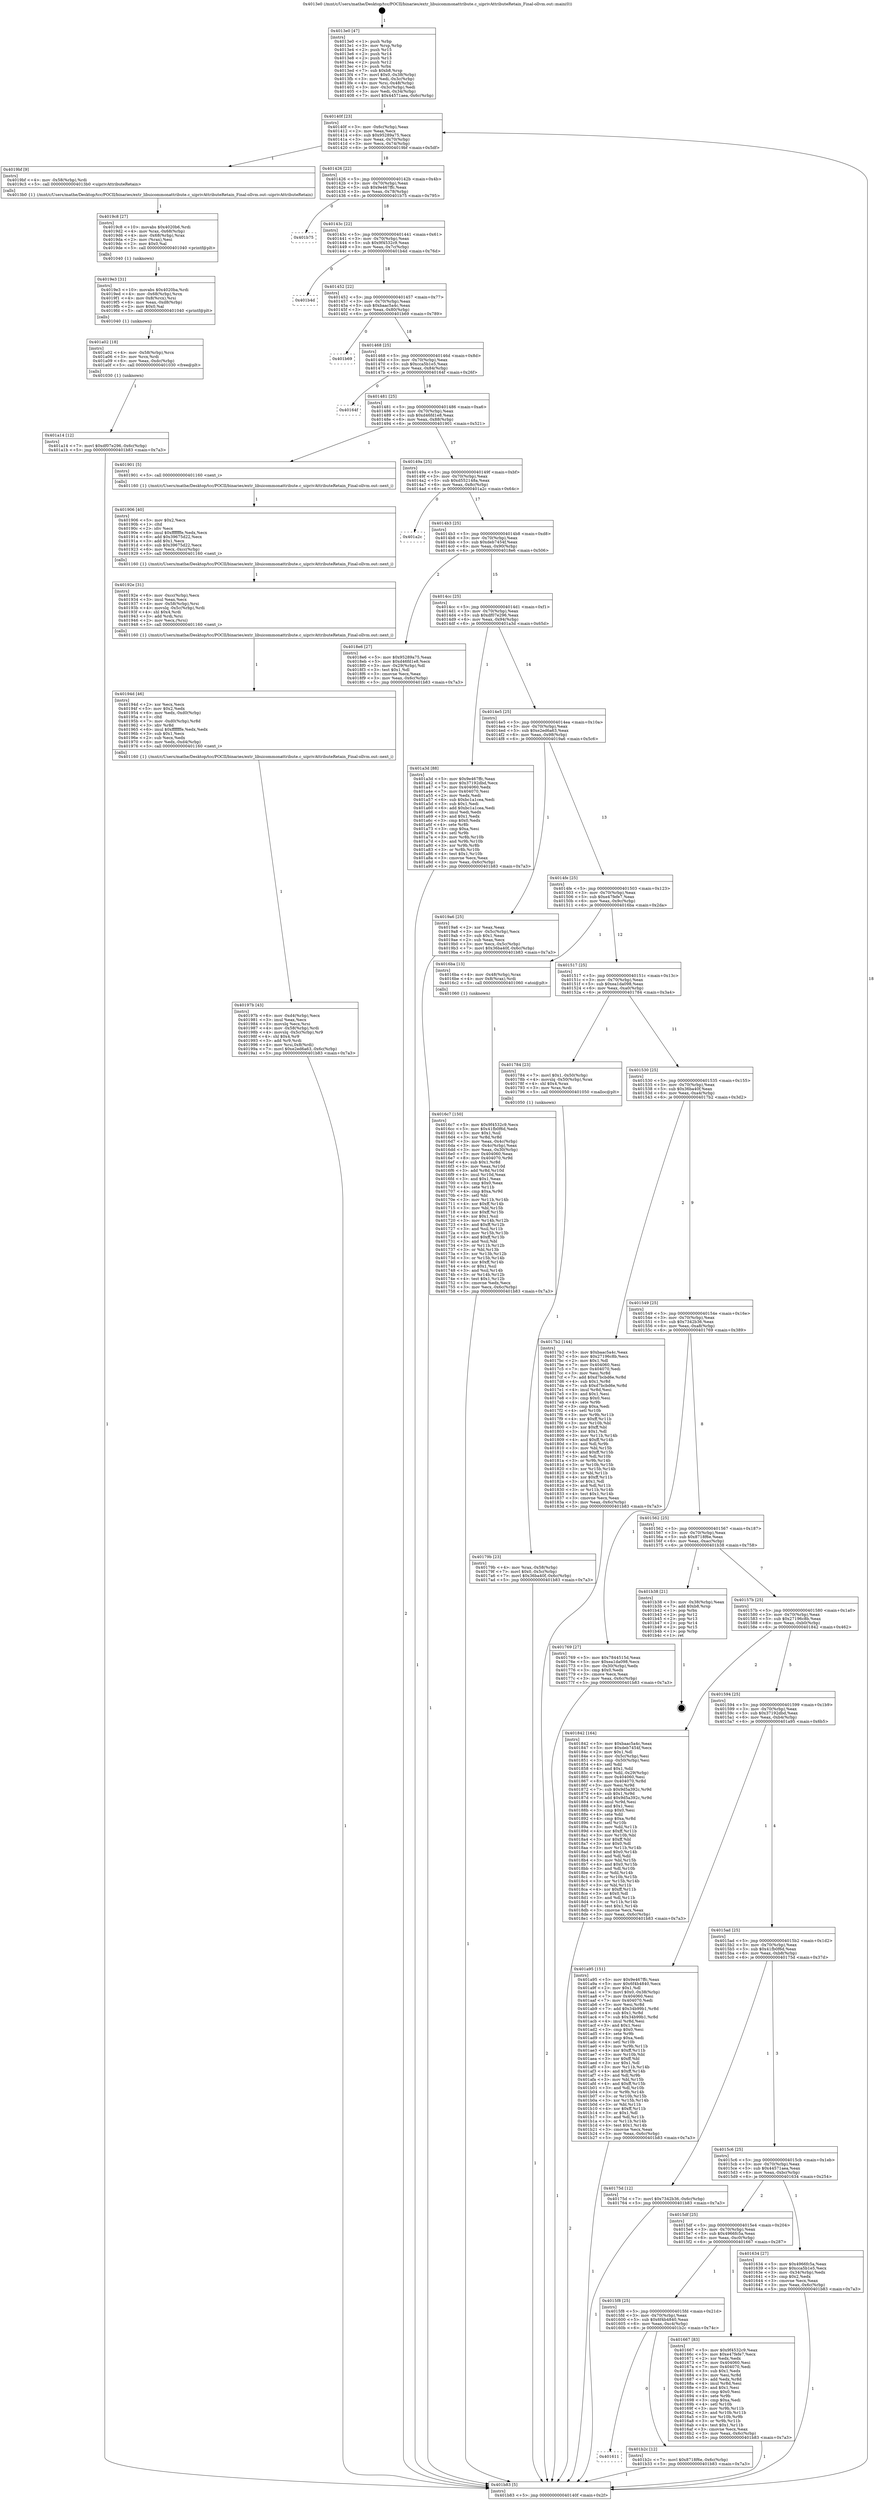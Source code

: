 digraph "0x4013e0" {
  label = "0x4013e0 (/mnt/c/Users/mathe/Desktop/tcc/POCII/binaries/extr_libuicommonattribute.c_uiprivAttributeRetain_Final-ollvm.out::main(0))"
  labelloc = "t"
  node[shape=record]

  Entry [label="",width=0.3,height=0.3,shape=circle,fillcolor=black,style=filled]
  "0x40140f" [label="{
     0x40140f [23]\l
     | [instrs]\l
     &nbsp;&nbsp;0x40140f \<+3\>: mov -0x6c(%rbp),%eax\l
     &nbsp;&nbsp;0x401412 \<+2\>: mov %eax,%ecx\l
     &nbsp;&nbsp;0x401414 \<+6\>: sub $0x95289a75,%ecx\l
     &nbsp;&nbsp;0x40141a \<+3\>: mov %eax,-0x70(%rbp)\l
     &nbsp;&nbsp;0x40141d \<+3\>: mov %ecx,-0x74(%rbp)\l
     &nbsp;&nbsp;0x401420 \<+6\>: je 00000000004019bf \<main+0x5df\>\l
  }"]
  "0x4019bf" [label="{
     0x4019bf [9]\l
     | [instrs]\l
     &nbsp;&nbsp;0x4019bf \<+4\>: mov -0x58(%rbp),%rdi\l
     &nbsp;&nbsp;0x4019c3 \<+5\>: call 00000000004013b0 \<uiprivAttributeRetain\>\l
     | [calls]\l
     &nbsp;&nbsp;0x4013b0 \{1\} (/mnt/c/Users/mathe/Desktop/tcc/POCII/binaries/extr_libuicommonattribute.c_uiprivAttributeRetain_Final-ollvm.out::uiprivAttributeRetain)\l
  }"]
  "0x401426" [label="{
     0x401426 [22]\l
     | [instrs]\l
     &nbsp;&nbsp;0x401426 \<+5\>: jmp 000000000040142b \<main+0x4b\>\l
     &nbsp;&nbsp;0x40142b \<+3\>: mov -0x70(%rbp),%eax\l
     &nbsp;&nbsp;0x40142e \<+5\>: sub $0x9e467ffc,%eax\l
     &nbsp;&nbsp;0x401433 \<+3\>: mov %eax,-0x78(%rbp)\l
     &nbsp;&nbsp;0x401436 \<+6\>: je 0000000000401b75 \<main+0x795\>\l
  }"]
  Exit [label="",width=0.3,height=0.3,shape=circle,fillcolor=black,style=filled,peripheries=2]
  "0x401b75" [label="{
     0x401b75\l
  }", style=dashed]
  "0x40143c" [label="{
     0x40143c [22]\l
     | [instrs]\l
     &nbsp;&nbsp;0x40143c \<+5\>: jmp 0000000000401441 \<main+0x61\>\l
     &nbsp;&nbsp;0x401441 \<+3\>: mov -0x70(%rbp),%eax\l
     &nbsp;&nbsp;0x401444 \<+5\>: sub $0x9f4532c9,%eax\l
     &nbsp;&nbsp;0x401449 \<+3\>: mov %eax,-0x7c(%rbp)\l
     &nbsp;&nbsp;0x40144c \<+6\>: je 0000000000401b4d \<main+0x76d\>\l
  }"]
  "0x401611" [label="{
     0x401611\l
  }", style=dashed]
  "0x401b4d" [label="{
     0x401b4d\l
  }", style=dashed]
  "0x401452" [label="{
     0x401452 [22]\l
     | [instrs]\l
     &nbsp;&nbsp;0x401452 \<+5\>: jmp 0000000000401457 \<main+0x77\>\l
     &nbsp;&nbsp;0x401457 \<+3\>: mov -0x70(%rbp),%eax\l
     &nbsp;&nbsp;0x40145a \<+5\>: sub $0xbaac5a4c,%eax\l
     &nbsp;&nbsp;0x40145f \<+3\>: mov %eax,-0x80(%rbp)\l
     &nbsp;&nbsp;0x401462 \<+6\>: je 0000000000401b69 \<main+0x789\>\l
  }"]
  "0x401b2c" [label="{
     0x401b2c [12]\l
     | [instrs]\l
     &nbsp;&nbsp;0x401b2c \<+7\>: movl $0x8718f6e,-0x6c(%rbp)\l
     &nbsp;&nbsp;0x401b33 \<+5\>: jmp 0000000000401b83 \<main+0x7a3\>\l
  }"]
  "0x401b69" [label="{
     0x401b69\l
  }", style=dashed]
  "0x401468" [label="{
     0x401468 [25]\l
     | [instrs]\l
     &nbsp;&nbsp;0x401468 \<+5\>: jmp 000000000040146d \<main+0x8d\>\l
     &nbsp;&nbsp;0x40146d \<+3\>: mov -0x70(%rbp),%eax\l
     &nbsp;&nbsp;0x401470 \<+5\>: sub $0xcca5b1e5,%eax\l
     &nbsp;&nbsp;0x401475 \<+6\>: mov %eax,-0x84(%rbp)\l
     &nbsp;&nbsp;0x40147b \<+6\>: je 000000000040164f \<main+0x26f\>\l
  }"]
  "0x401a14" [label="{
     0x401a14 [12]\l
     | [instrs]\l
     &nbsp;&nbsp;0x401a14 \<+7\>: movl $0xdf07e296,-0x6c(%rbp)\l
     &nbsp;&nbsp;0x401a1b \<+5\>: jmp 0000000000401b83 \<main+0x7a3\>\l
  }"]
  "0x40164f" [label="{
     0x40164f\l
  }", style=dashed]
  "0x401481" [label="{
     0x401481 [25]\l
     | [instrs]\l
     &nbsp;&nbsp;0x401481 \<+5\>: jmp 0000000000401486 \<main+0xa6\>\l
     &nbsp;&nbsp;0x401486 \<+3\>: mov -0x70(%rbp),%eax\l
     &nbsp;&nbsp;0x401489 \<+5\>: sub $0xd46fd1e8,%eax\l
     &nbsp;&nbsp;0x40148e \<+6\>: mov %eax,-0x88(%rbp)\l
     &nbsp;&nbsp;0x401494 \<+6\>: je 0000000000401901 \<main+0x521\>\l
  }"]
  "0x401a02" [label="{
     0x401a02 [18]\l
     | [instrs]\l
     &nbsp;&nbsp;0x401a02 \<+4\>: mov -0x58(%rbp),%rcx\l
     &nbsp;&nbsp;0x401a06 \<+3\>: mov %rcx,%rdi\l
     &nbsp;&nbsp;0x401a09 \<+6\>: mov %eax,-0xdc(%rbp)\l
     &nbsp;&nbsp;0x401a0f \<+5\>: call 0000000000401030 \<free@plt\>\l
     | [calls]\l
     &nbsp;&nbsp;0x401030 \{1\} (unknown)\l
  }"]
  "0x401901" [label="{
     0x401901 [5]\l
     | [instrs]\l
     &nbsp;&nbsp;0x401901 \<+5\>: call 0000000000401160 \<next_i\>\l
     | [calls]\l
     &nbsp;&nbsp;0x401160 \{1\} (/mnt/c/Users/mathe/Desktop/tcc/POCII/binaries/extr_libuicommonattribute.c_uiprivAttributeRetain_Final-ollvm.out::next_i)\l
  }"]
  "0x40149a" [label="{
     0x40149a [25]\l
     | [instrs]\l
     &nbsp;&nbsp;0x40149a \<+5\>: jmp 000000000040149f \<main+0xbf\>\l
     &nbsp;&nbsp;0x40149f \<+3\>: mov -0x70(%rbp),%eax\l
     &nbsp;&nbsp;0x4014a2 \<+5\>: sub $0xd552148a,%eax\l
     &nbsp;&nbsp;0x4014a7 \<+6\>: mov %eax,-0x8c(%rbp)\l
     &nbsp;&nbsp;0x4014ad \<+6\>: je 0000000000401a2c \<main+0x64c\>\l
  }"]
  "0x4019e3" [label="{
     0x4019e3 [31]\l
     | [instrs]\l
     &nbsp;&nbsp;0x4019e3 \<+10\>: movabs $0x4020ba,%rdi\l
     &nbsp;&nbsp;0x4019ed \<+4\>: mov -0x68(%rbp),%rcx\l
     &nbsp;&nbsp;0x4019f1 \<+4\>: mov 0x8(%rcx),%rsi\l
     &nbsp;&nbsp;0x4019f5 \<+6\>: mov %eax,-0xd8(%rbp)\l
     &nbsp;&nbsp;0x4019fb \<+2\>: mov $0x0,%al\l
     &nbsp;&nbsp;0x4019fd \<+5\>: call 0000000000401040 \<printf@plt\>\l
     | [calls]\l
     &nbsp;&nbsp;0x401040 \{1\} (unknown)\l
  }"]
  "0x401a2c" [label="{
     0x401a2c\l
  }", style=dashed]
  "0x4014b3" [label="{
     0x4014b3 [25]\l
     | [instrs]\l
     &nbsp;&nbsp;0x4014b3 \<+5\>: jmp 00000000004014b8 \<main+0xd8\>\l
     &nbsp;&nbsp;0x4014b8 \<+3\>: mov -0x70(%rbp),%eax\l
     &nbsp;&nbsp;0x4014bb \<+5\>: sub $0xdeb7454f,%eax\l
     &nbsp;&nbsp;0x4014c0 \<+6\>: mov %eax,-0x90(%rbp)\l
     &nbsp;&nbsp;0x4014c6 \<+6\>: je 00000000004018e6 \<main+0x506\>\l
  }"]
  "0x4019c8" [label="{
     0x4019c8 [27]\l
     | [instrs]\l
     &nbsp;&nbsp;0x4019c8 \<+10\>: movabs $0x4020b6,%rdi\l
     &nbsp;&nbsp;0x4019d2 \<+4\>: mov %rax,-0x68(%rbp)\l
     &nbsp;&nbsp;0x4019d6 \<+4\>: mov -0x68(%rbp),%rax\l
     &nbsp;&nbsp;0x4019da \<+2\>: mov (%rax),%esi\l
     &nbsp;&nbsp;0x4019dc \<+2\>: mov $0x0,%al\l
     &nbsp;&nbsp;0x4019de \<+5\>: call 0000000000401040 \<printf@plt\>\l
     | [calls]\l
     &nbsp;&nbsp;0x401040 \{1\} (unknown)\l
  }"]
  "0x4018e6" [label="{
     0x4018e6 [27]\l
     | [instrs]\l
     &nbsp;&nbsp;0x4018e6 \<+5\>: mov $0x95289a75,%eax\l
     &nbsp;&nbsp;0x4018eb \<+5\>: mov $0xd46fd1e8,%ecx\l
     &nbsp;&nbsp;0x4018f0 \<+3\>: mov -0x29(%rbp),%dl\l
     &nbsp;&nbsp;0x4018f3 \<+3\>: test $0x1,%dl\l
     &nbsp;&nbsp;0x4018f6 \<+3\>: cmovne %ecx,%eax\l
     &nbsp;&nbsp;0x4018f9 \<+3\>: mov %eax,-0x6c(%rbp)\l
     &nbsp;&nbsp;0x4018fc \<+5\>: jmp 0000000000401b83 \<main+0x7a3\>\l
  }"]
  "0x4014cc" [label="{
     0x4014cc [25]\l
     | [instrs]\l
     &nbsp;&nbsp;0x4014cc \<+5\>: jmp 00000000004014d1 \<main+0xf1\>\l
     &nbsp;&nbsp;0x4014d1 \<+3\>: mov -0x70(%rbp),%eax\l
     &nbsp;&nbsp;0x4014d4 \<+5\>: sub $0xdf07e296,%eax\l
     &nbsp;&nbsp;0x4014d9 \<+6\>: mov %eax,-0x94(%rbp)\l
     &nbsp;&nbsp;0x4014df \<+6\>: je 0000000000401a3d \<main+0x65d\>\l
  }"]
  "0x40197b" [label="{
     0x40197b [43]\l
     | [instrs]\l
     &nbsp;&nbsp;0x40197b \<+6\>: mov -0xd4(%rbp),%ecx\l
     &nbsp;&nbsp;0x401981 \<+3\>: imul %eax,%ecx\l
     &nbsp;&nbsp;0x401984 \<+3\>: movslq %ecx,%rsi\l
     &nbsp;&nbsp;0x401987 \<+4\>: mov -0x58(%rbp),%rdi\l
     &nbsp;&nbsp;0x40198b \<+4\>: movslq -0x5c(%rbp),%r9\l
     &nbsp;&nbsp;0x40198f \<+4\>: shl $0x4,%r9\l
     &nbsp;&nbsp;0x401993 \<+3\>: add %r9,%rdi\l
     &nbsp;&nbsp;0x401996 \<+4\>: mov %rsi,0x8(%rdi)\l
     &nbsp;&nbsp;0x40199a \<+7\>: movl $0xe2ed6a63,-0x6c(%rbp)\l
     &nbsp;&nbsp;0x4019a1 \<+5\>: jmp 0000000000401b83 \<main+0x7a3\>\l
  }"]
  "0x401a3d" [label="{
     0x401a3d [88]\l
     | [instrs]\l
     &nbsp;&nbsp;0x401a3d \<+5\>: mov $0x9e467ffc,%eax\l
     &nbsp;&nbsp;0x401a42 \<+5\>: mov $0x37192dbd,%ecx\l
     &nbsp;&nbsp;0x401a47 \<+7\>: mov 0x404060,%edx\l
     &nbsp;&nbsp;0x401a4e \<+7\>: mov 0x404070,%esi\l
     &nbsp;&nbsp;0x401a55 \<+2\>: mov %edx,%edi\l
     &nbsp;&nbsp;0x401a57 \<+6\>: sub $0xbc1a1cea,%edi\l
     &nbsp;&nbsp;0x401a5d \<+3\>: sub $0x1,%edi\l
     &nbsp;&nbsp;0x401a60 \<+6\>: add $0xbc1a1cea,%edi\l
     &nbsp;&nbsp;0x401a66 \<+3\>: imul %edi,%edx\l
     &nbsp;&nbsp;0x401a69 \<+3\>: and $0x1,%edx\l
     &nbsp;&nbsp;0x401a6c \<+3\>: cmp $0x0,%edx\l
     &nbsp;&nbsp;0x401a6f \<+4\>: sete %r8b\l
     &nbsp;&nbsp;0x401a73 \<+3\>: cmp $0xa,%esi\l
     &nbsp;&nbsp;0x401a76 \<+4\>: setl %r9b\l
     &nbsp;&nbsp;0x401a7a \<+3\>: mov %r8b,%r10b\l
     &nbsp;&nbsp;0x401a7d \<+3\>: and %r9b,%r10b\l
     &nbsp;&nbsp;0x401a80 \<+3\>: xor %r9b,%r8b\l
     &nbsp;&nbsp;0x401a83 \<+3\>: or %r8b,%r10b\l
     &nbsp;&nbsp;0x401a86 \<+4\>: test $0x1,%r10b\l
     &nbsp;&nbsp;0x401a8a \<+3\>: cmovne %ecx,%eax\l
     &nbsp;&nbsp;0x401a8d \<+3\>: mov %eax,-0x6c(%rbp)\l
     &nbsp;&nbsp;0x401a90 \<+5\>: jmp 0000000000401b83 \<main+0x7a3\>\l
  }"]
  "0x4014e5" [label="{
     0x4014e5 [25]\l
     | [instrs]\l
     &nbsp;&nbsp;0x4014e5 \<+5\>: jmp 00000000004014ea \<main+0x10a\>\l
     &nbsp;&nbsp;0x4014ea \<+3\>: mov -0x70(%rbp),%eax\l
     &nbsp;&nbsp;0x4014ed \<+5\>: sub $0xe2ed6a63,%eax\l
     &nbsp;&nbsp;0x4014f2 \<+6\>: mov %eax,-0x98(%rbp)\l
     &nbsp;&nbsp;0x4014f8 \<+6\>: je 00000000004019a6 \<main+0x5c6\>\l
  }"]
  "0x40194d" [label="{
     0x40194d [46]\l
     | [instrs]\l
     &nbsp;&nbsp;0x40194d \<+2\>: xor %ecx,%ecx\l
     &nbsp;&nbsp;0x40194f \<+5\>: mov $0x2,%edx\l
     &nbsp;&nbsp;0x401954 \<+6\>: mov %edx,-0xd0(%rbp)\l
     &nbsp;&nbsp;0x40195a \<+1\>: cltd\l
     &nbsp;&nbsp;0x40195b \<+7\>: mov -0xd0(%rbp),%r8d\l
     &nbsp;&nbsp;0x401962 \<+3\>: idiv %r8d\l
     &nbsp;&nbsp;0x401965 \<+6\>: imul $0xfffffffe,%edx,%edx\l
     &nbsp;&nbsp;0x40196b \<+3\>: sub $0x1,%ecx\l
     &nbsp;&nbsp;0x40196e \<+2\>: sub %ecx,%edx\l
     &nbsp;&nbsp;0x401970 \<+6\>: mov %edx,-0xd4(%rbp)\l
     &nbsp;&nbsp;0x401976 \<+5\>: call 0000000000401160 \<next_i\>\l
     | [calls]\l
     &nbsp;&nbsp;0x401160 \{1\} (/mnt/c/Users/mathe/Desktop/tcc/POCII/binaries/extr_libuicommonattribute.c_uiprivAttributeRetain_Final-ollvm.out::next_i)\l
  }"]
  "0x4019a6" [label="{
     0x4019a6 [25]\l
     | [instrs]\l
     &nbsp;&nbsp;0x4019a6 \<+2\>: xor %eax,%eax\l
     &nbsp;&nbsp;0x4019a8 \<+3\>: mov -0x5c(%rbp),%ecx\l
     &nbsp;&nbsp;0x4019ab \<+3\>: sub $0x1,%eax\l
     &nbsp;&nbsp;0x4019ae \<+2\>: sub %eax,%ecx\l
     &nbsp;&nbsp;0x4019b0 \<+3\>: mov %ecx,-0x5c(%rbp)\l
     &nbsp;&nbsp;0x4019b3 \<+7\>: movl $0x36ba40f,-0x6c(%rbp)\l
     &nbsp;&nbsp;0x4019ba \<+5\>: jmp 0000000000401b83 \<main+0x7a3\>\l
  }"]
  "0x4014fe" [label="{
     0x4014fe [25]\l
     | [instrs]\l
     &nbsp;&nbsp;0x4014fe \<+5\>: jmp 0000000000401503 \<main+0x123\>\l
     &nbsp;&nbsp;0x401503 \<+3\>: mov -0x70(%rbp),%eax\l
     &nbsp;&nbsp;0x401506 \<+5\>: sub $0xe47fefe7,%eax\l
     &nbsp;&nbsp;0x40150b \<+6\>: mov %eax,-0x9c(%rbp)\l
     &nbsp;&nbsp;0x401511 \<+6\>: je 00000000004016ba \<main+0x2da\>\l
  }"]
  "0x40192e" [label="{
     0x40192e [31]\l
     | [instrs]\l
     &nbsp;&nbsp;0x40192e \<+6\>: mov -0xcc(%rbp),%ecx\l
     &nbsp;&nbsp;0x401934 \<+3\>: imul %eax,%ecx\l
     &nbsp;&nbsp;0x401937 \<+4\>: mov -0x58(%rbp),%rsi\l
     &nbsp;&nbsp;0x40193b \<+4\>: movslq -0x5c(%rbp),%rdi\l
     &nbsp;&nbsp;0x40193f \<+4\>: shl $0x4,%rdi\l
     &nbsp;&nbsp;0x401943 \<+3\>: add %rdi,%rsi\l
     &nbsp;&nbsp;0x401946 \<+2\>: mov %ecx,(%rsi)\l
     &nbsp;&nbsp;0x401948 \<+5\>: call 0000000000401160 \<next_i\>\l
     | [calls]\l
     &nbsp;&nbsp;0x401160 \{1\} (/mnt/c/Users/mathe/Desktop/tcc/POCII/binaries/extr_libuicommonattribute.c_uiprivAttributeRetain_Final-ollvm.out::next_i)\l
  }"]
  "0x4016ba" [label="{
     0x4016ba [13]\l
     | [instrs]\l
     &nbsp;&nbsp;0x4016ba \<+4\>: mov -0x48(%rbp),%rax\l
     &nbsp;&nbsp;0x4016be \<+4\>: mov 0x8(%rax),%rdi\l
     &nbsp;&nbsp;0x4016c2 \<+5\>: call 0000000000401060 \<atoi@plt\>\l
     | [calls]\l
     &nbsp;&nbsp;0x401060 \{1\} (unknown)\l
  }"]
  "0x401517" [label="{
     0x401517 [25]\l
     | [instrs]\l
     &nbsp;&nbsp;0x401517 \<+5\>: jmp 000000000040151c \<main+0x13c\>\l
     &nbsp;&nbsp;0x40151c \<+3\>: mov -0x70(%rbp),%eax\l
     &nbsp;&nbsp;0x40151f \<+5\>: sub $0xea1da098,%eax\l
     &nbsp;&nbsp;0x401524 \<+6\>: mov %eax,-0xa0(%rbp)\l
     &nbsp;&nbsp;0x40152a \<+6\>: je 0000000000401784 \<main+0x3a4\>\l
  }"]
  "0x401906" [label="{
     0x401906 [40]\l
     | [instrs]\l
     &nbsp;&nbsp;0x401906 \<+5\>: mov $0x2,%ecx\l
     &nbsp;&nbsp;0x40190b \<+1\>: cltd\l
     &nbsp;&nbsp;0x40190c \<+2\>: idiv %ecx\l
     &nbsp;&nbsp;0x40190e \<+6\>: imul $0xfffffffe,%edx,%ecx\l
     &nbsp;&nbsp;0x401914 \<+6\>: add $0x39675d22,%ecx\l
     &nbsp;&nbsp;0x40191a \<+3\>: add $0x1,%ecx\l
     &nbsp;&nbsp;0x40191d \<+6\>: sub $0x39675d22,%ecx\l
     &nbsp;&nbsp;0x401923 \<+6\>: mov %ecx,-0xcc(%rbp)\l
     &nbsp;&nbsp;0x401929 \<+5\>: call 0000000000401160 \<next_i\>\l
     | [calls]\l
     &nbsp;&nbsp;0x401160 \{1\} (/mnt/c/Users/mathe/Desktop/tcc/POCII/binaries/extr_libuicommonattribute.c_uiprivAttributeRetain_Final-ollvm.out::next_i)\l
  }"]
  "0x401784" [label="{
     0x401784 [23]\l
     | [instrs]\l
     &nbsp;&nbsp;0x401784 \<+7\>: movl $0x1,-0x50(%rbp)\l
     &nbsp;&nbsp;0x40178b \<+4\>: movslq -0x50(%rbp),%rax\l
     &nbsp;&nbsp;0x40178f \<+4\>: shl $0x4,%rax\l
     &nbsp;&nbsp;0x401793 \<+3\>: mov %rax,%rdi\l
     &nbsp;&nbsp;0x401796 \<+5\>: call 0000000000401050 \<malloc@plt\>\l
     | [calls]\l
     &nbsp;&nbsp;0x401050 \{1\} (unknown)\l
  }"]
  "0x401530" [label="{
     0x401530 [25]\l
     | [instrs]\l
     &nbsp;&nbsp;0x401530 \<+5\>: jmp 0000000000401535 \<main+0x155\>\l
     &nbsp;&nbsp;0x401535 \<+3\>: mov -0x70(%rbp),%eax\l
     &nbsp;&nbsp;0x401538 \<+5\>: sub $0x36ba40f,%eax\l
     &nbsp;&nbsp;0x40153d \<+6\>: mov %eax,-0xa4(%rbp)\l
     &nbsp;&nbsp;0x401543 \<+6\>: je 00000000004017b2 \<main+0x3d2\>\l
  }"]
  "0x40179b" [label="{
     0x40179b [23]\l
     | [instrs]\l
     &nbsp;&nbsp;0x40179b \<+4\>: mov %rax,-0x58(%rbp)\l
     &nbsp;&nbsp;0x40179f \<+7\>: movl $0x0,-0x5c(%rbp)\l
     &nbsp;&nbsp;0x4017a6 \<+7\>: movl $0x36ba40f,-0x6c(%rbp)\l
     &nbsp;&nbsp;0x4017ad \<+5\>: jmp 0000000000401b83 \<main+0x7a3\>\l
  }"]
  "0x4017b2" [label="{
     0x4017b2 [144]\l
     | [instrs]\l
     &nbsp;&nbsp;0x4017b2 \<+5\>: mov $0xbaac5a4c,%eax\l
     &nbsp;&nbsp;0x4017b7 \<+5\>: mov $0x27196c8b,%ecx\l
     &nbsp;&nbsp;0x4017bc \<+2\>: mov $0x1,%dl\l
     &nbsp;&nbsp;0x4017be \<+7\>: mov 0x404060,%esi\l
     &nbsp;&nbsp;0x4017c5 \<+7\>: mov 0x404070,%edi\l
     &nbsp;&nbsp;0x4017cc \<+3\>: mov %esi,%r8d\l
     &nbsp;&nbsp;0x4017cf \<+7\>: add $0xd7bcbd6e,%r8d\l
     &nbsp;&nbsp;0x4017d6 \<+4\>: sub $0x1,%r8d\l
     &nbsp;&nbsp;0x4017da \<+7\>: sub $0xd7bcbd6e,%r8d\l
     &nbsp;&nbsp;0x4017e1 \<+4\>: imul %r8d,%esi\l
     &nbsp;&nbsp;0x4017e5 \<+3\>: and $0x1,%esi\l
     &nbsp;&nbsp;0x4017e8 \<+3\>: cmp $0x0,%esi\l
     &nbsp;&nbsp;0x4017eb \<+4\>: sete %r9b\l
     &nbsp;&nbsp;0x4017ef \<+3\>: cmp $0xa,%edi\l
     &nbsp;&nbsp;0x4017f2 \<+4\>: setl %r10b\l
     &nbsp;&nbsp;0x4017f6 \<+3\>: mov %r9b,%r11b\l
     &nbsp;&nbsp;0x4017f9 \<+4\>: xor $0xff,%r11b\l
     &nbsp;&nbsp;0x4017fd \<+3\>: mov %r10b,%bl\l
     &nbsp;&nbsp;0x401800 \<+3\>: xor $0xff,%bl\l
     &nbsp;&nbsp;0x401803 \<+3\>: xor $0x1,%dl\l
     &nbsp;&nbsp;0x401806 \<+3\>: mov %r11b,%r14b\l
     &nbsp;&nbsp;0x401809 \<+4\>: and $0xff,%r14b\l
     &nbsp;&nbsp;0x40180d \<+3\>: and %dl,%r9b\l
     &nbsp;&nbsp;0x401810 \<+3\>: mov %bl,%r15b\l
     &nbsp;&nbsp;0x401813 \<+4\>: and $0xff,%r15b\l
     &nbsp;&nbsp;0x401817 \<+3\>: and %dl,%r10b\l
     &nbsp;&nbsp;0x40181a \<+3\>: or %r9b,%r14b\l
     &nbsp;&nbsp;0x40181d \<+3\>: or %r10b,%r15b\l
     &nbsp;&nbsp;0x401820 \<+3\>: xor %r15b,%r14b\l
     &nbsp;&nbsp;0x401823 \<+3\>: or %bl,%r11b\l
     &nbsp;&nbsp;0x401826 \<+4\>: xor $0xff,%r11b\l
     &nbsp;&nbsp;0x40182a \<+3\>: or $0x1,%dl\l
     &nbsp;&nbsp;0x40182d \<+3\>: and %dl,%r11b\l
     &nbsp;&nbsp;0x401830 \<+3\>: or %r11b,%r14b\l
     &nbsp;&nbsp;0x401833 \<+4\>: test $0x1,%r14b\l
     &nbsp;&nbsp;0x401837 \<+3\>: cmovne %ecx,%eax\l
     &nbsp;&nbsp;0x40183a \<+3\>: mov %eax,-0x6c(%rbp)\l
     &nbsp;&nbsp;0x40183d \<+5\>: jmp 0000000000401b83 \<main+0x7a3\>\l
  }"]
  "0x401549" [label="{
     0x401549 [25]\l
     | [instrs]\l
     &nbsp;&nbsp;0x401549 \<+5\>: jmp 000000000040154e \<main+0x16e\>\l
     &nbsp;&nbsp;0x40154e \<+3\>: mov -0x70(%rbp),%eax\l
     &nbsp;&nbsp;0x401551 \<+5\>: sub $0x7342b36,%eax\l
     &nbsp;&nbsp;0x401556 \<+6\>: mov %eax,-0xa8(%rbp)\l
     &nbsp;&nbsp;0x40155c \<+6\>: je 0000000000401769 \<main+0x389\>\l
  }"]
  "0x4016c7" [label="{
     0x4016c7 [150]\l
     | [instrs]\l
     &nbsp;&nbsp;0x4016c7 \<+5\>: mov $0x9f4532c9,%ecx\l
     &nbsp;&nbsp;0x4016cc \<+5\>: mov $0x41fb0f6d,%edx\l
     &nbsp;&nbsp;0x4016d1 \<+3\>: mov $0x1,%sil\l
     &nbsp;&nbsp;0x4016d4 \<+3\>: xor %r8d,%r8d\l
     &nbsp;&nbsp;0x4016d7 \<+3\>: mov %eax,-0x4c(%rbp)\l
     &nbsp;&nbsp;0x4016da \<+3\>: mov -0x4c(%rbp),%eax\l
     &nbsp;&nbsp;0x4016dd \<+3\>: mov %eax,-0x30(%rbp)\l
     &nbsp;&nbsp;0x4016e0 \<+7\>: mov 0x404060,%eax\l
     &nbsp;&nbsp;0x4016e7 \<+8\>: mov 0x404070,%r9d\l
     &nbsp;&nbsp;0x4016ef \<+4\>: sub $0x1,%r8d\l
     &nbsp;&nbsp;0x4016f3 \<+3\>: mov %eax,%r10d\l
     &nbsp;&nbsp;0x4016f6 \<+3\>: add %r8d,%r10d\l
     &nbsp;&nbsp;0x4016f9 \<+4\>: imul %r10d,%eax\l
     &nbsp;&nbsp;0x4016fd \<+3\>: and $0x1,%eax\l
     &nbsp;&nbsp;0x401700 \<+3\>: cmp $0x0,%eax\l
     &nbsp;&nbsp;0x401703 \<+4\>: sete %r11b\l
     &nbsp;&nbsp;0x401707 \<+4\>: cmp $0xa,%r9d\l
     &nbsp;&nbsp;0x40170b \<+3\>: setl %bl\l
     &nbsp;&nbsp;0x40170e \<+3\>: mov %r11b,%r14b\l
     &nbsp;&nbsp;0x401711 \<+4\>: xor $0xff,%r14b\l
     &nbsp;&nbsp;0x401715 \<+3\>: mov %bl,%r15b\l
     &nbsp;&nbsp;0x401718 \<+4\>: xor $0xff,%r15b\l
     &nbsp;&nbsp;0x40171c \<+4\>: xor $0x1,%sil\l
     &nbsp;&nbsp;0x401720 \<+3\>: mov %r14b,%r12b\l
     &nbsp;&nbsp;0x401723 \<+4\>: and $0xff,%r12b\l
     &nbsp;&nbsp;0x401727 \<+3\>: and %sil,%r11b\l
     &nbsp;&nbsp;0x40172a \<+3\>: mov %r15b,%r13b\l
     &nbsp;&nbsp;0x40172d \<+4\>: and $0xff,%r13b\l
     &nbsp;&nbsp;0x401731 \<+3\>: and %sil,%bl\l
     &nbsp;&nbsp;0x401734 \<+3\>: or %r11b,%r12b\l
     &nbsp;&nbsp;0x401737 \<+3\>: or %bl,%r13b\l
     &nbsp;&nbsp;0x40173a \<+3\>: xor %r13b,%r12b\l
     &nbsp;&nbsp;0x40173d \<+3\>: or %r15b,%r14b\l
     &nbsp;&nbsp;0x401740 \<+4\>: xor $0xff,%r14b\l
     &nbsp;&nbsp;0x401744 \<+4\>: or $0x1,%sil\l
     &nbsp;&nbsp;0x401748 \<+3\>: and %sil,%r14b\l
     &nbsp;&nbsp;0x40174b \<+3\>: or %r14b,%r12b\l
     &nbsp;&nbsp;0x40174e \<+4\>: test $0x1,%r12b\l
     &nbsp;&nbsp;0x401752 \<+3\>: cmovne %edx,%ecx\l
     &nbsp;&nbsp;0x401755 \<+3\>: mov %ecx,-0x6c(%rbp)\l
     &nbsp;&nbsp;0x401758 \<+5\>: jmp 0000000000401b83 \<main+0x7a3\>\l
  }"]
  "0x401769" [label="{
     0x401769 [27]\l
     | [instrs]\l
     &nbsp;&nbsp;0x401769 \<+5\>: mov $0x7844515d,%eax\l
     &nbsp;&nbsp;0x40176e \<+5\>: mov $0xea1da098,%ecx\l
     &nbsp;&nbsp;0x401773 \<+3\>: mov -0x30(%rbp),%edx\l
     &nbsp;&nbsp;0x401776 \<+3\>: cmp $0x0,%edx\l
     &nbsp;&nbsp;0x401779 \<+3\>: cmove %ecx,%eax\l
     &nbsp;&nbsp;0x40177c \<+3\>: mov %eax,-0x6c(%rbp)\l
     &nbsp;&nbsp;0x40177f \<+5\>: jmp 0000000000401b83 \<main+0x7a3\>\l
  }"]
  "0x401562" [label="{
     0x401562 [25]\l
     | [instrs]\l
     &nbsp;&nbsp;0x401562 \<+5\>: jmp 0000000000401567 \<main+0x187\>\l
     &nbsp;&nbsp;0x401567 \<+3\>: mov -0x70(%rbp),%eax\l
     &nbsp;&nbsp;0x40156a \<+5\>: sub $0x8718f6e,%eax\l
     &nbsp;&nbsp;0x40156f \<+6\>: mov %eax,-0xac(%rbp)\l
     &nbsp;&nbsp;0x401575 \<+6\>: je 0000000000401b38 \<main+0x758\>\l
  }"]
  "0x4015f8" [label="{
     0x4015f8 [25]\l
     | [instrs]\l
     &nbsp;&nbsp;0x4015f8 \<+5\>: jmp 00000000004015fd \<main+0x21d\>\l
     &nbsp;&nbsp;0x4015fd \<+3\>: mov -0x70(%rbp),%eax\l
     &nbsp;&nbsp;0x401600 \<+5\>: sub $0x6f4b4840,%eax\l
     &nbsp;&nbsp;0x401605 \<+6\>: mov %eax,-0xc4(%rbp)\l
     &nbsp;&nbsp;0x40160b \<+6\>: je 0000000000401b2c \<main+0x74c\>\l
  }"]
  "0x401b38" [label="{
     0x401b38 [21]\l
     | [instrs]\l
     &nbsp;&nbsp;0x401b38 \<+3\>: mov -0x38(%rbp),%eax\l
     &nbsp;&nbsp;0x401b3b \<+7\>: add $0xb8,%rsp\l
     &nbsp;&nbsp;0x401b42 \<+1\>: pop %rbx\l
     &nbsp;&nbsp;0x401b43 \<+2\>: pop %r12\l
     &nbsp;&nbsp;0x401b45 \<+2\>: pop %r13\l
     &nbsp;&nbsp;0x401b47 \<+2\>: pop %r14\l
     &nbsp;&nbsp;0x401b49 \<+2\>: pop %r15\l
     &nbsp;&nbsp;0x401b4b \<+1\>: pop %rbp\l
     &nbsp;&nbsp;0x401b4c \<+1\>: ret\l
  }"]
  "0x40157b" [label="{
     0x40157b [25]\l
     | [instrs]\l
     &nbsp;&nbsp;0x40157b \<+5\>: jmp 0000000000401580 \<main+0x1a0\>\l
     &nbsp;&nbsp;0x401580 \<+3\>: mov -0x70(%rbp),%eax\l
     &nbsp;&nbsp;0x401583 \<+5\>: sub $0x27196c8b,%eax\l
     &nbsp;&nbsp;0x401588 \<+6\>: mov %eax,-0xb0(%rbp)\l
     &nbsp;&nbsp;0x40158e \<+6\>: je 0000000000401842 \<main+0x462\>\l
  }"]
  "0x401667" [label="{
     0x401667 [83]\l
     | [instrs]\l
     &nbsp;&nbsp;0x401667 \<+5\>: mov $0x9f4532c9,%eax\l
     &nbsp;&nbsp;0x40166c \<+5\>: mov $0xe47fefe7,%ecx\l
     &nbsp;&nbsp;0x401671 \<+2\>: xor %edx,%edx\l
     &nbsp;&nbsp;0x401673 \<+7\>: mov 0x404060,%esi\l
     &nbsp;&nbsp;0x40167a \<+7\>: mov 0x404070,%edi\l
     &nbsp;&nbsp;0x401681 \<+3\>: sub $0x1,%edx\l
     &nbsp;&nbsp;0x401684 \<+3\>: mov %esi,%r8d\l
     &nbsp;&nbsp;0x401687 \<+3\>: add %edx,%r8d\l
     &nbsp;&nbsp;0x40168a \<+4\>: imul %r8d,%esi\l
     &nbsp;&nbsp;0x40168e \<+3\>: and $0x1,%esi\l
     &nbsp;&nbsp;0x401691 \<+3\>: cmp $0x0,%esi\l
     &nbsp;&nbsp;0x401694 \<+4\>: sete %r9b\l
     &nbsp;&nbsp;0x401698 \<+3\>: cmp $0xa,%edi\l
     &nbsp;&nbsp;0x40169b \<+4\>: setl %r10b\l
     &nbsp;&nbsp;0x40169f \<+3\>: mov %r9b,%r11b\l
     &nbsp;&nbsp;0x4016a2 \<+3\>: and %r10b,%r11b\l
     &nbsp;&nbsp;0x4016a5 \<+3\>: xor %r10b,%r9b\l
     &nbsp;&nbsp;0x4016a8 \<+3\>: or %r9b,%r11b\l
     &nbsp;&nbsp;0x4016ab \<+4\>: test $0x1,%r11b\l
     &nbsp;&nbsp;0x4016af \<+3\>: cmovne %ecx,%eax\l
     &nbsp;&nbsp;0x4016b2 \<+3\>: mov %eax,-0x6c(%rbp)\l
     &nbsp;&nbsp;0x4016b5 \<+5\>: jmp 0000000000401b83 \<main+0x7a3\>\l
  }"]
  "0x401842" [label="{
     0x401842 [164]\l
     | [instrs]\l
     &nbsp;&nbsp;0x401842 \<+5\>: mov $0xbaac5a4c,%eax\l
     &nbsp;&nbsp;0x401847 \<+5\>: mov $0xdeb7454f,%ecx\l
     &nbsp;&nbsp;0x40184c \<+2\>: mov $0x1,%dl\l
     &nbsp;&nbsp;0x40184e \<+3\>: mov -0x5c(%rbp),%esi\l
     &nbsp;&nbsp;0x401851 \<+3\>: cmp -0x50(%rbp),%esi\l
     &nbsp;&nbsp;0x401854 \<+4\>: setl %dil\l
     &nbsp;&nbsp;0x401858 \<+4\>: and $0x1,%dil\l
     &nbsp;&nbsp;0x40185c \<+4\>: mov %dil,-0x29(%rbp)\l
     &nbsp;&nbsp;0x401860 \<+7\>: mov 0x404060,%esi\l
     &nbsp;&nbsp;0x401867 \<+8\>: mov 0x404070,%r8d\l
     &nbsp;&nbsp;0x40186f \<+3\>: mov %esi,%r9d\l
     &nbsp;&nbsp;0x401872 \<+7\>: sub $0x9d5a392c,%r9d\l
     &nbsp;&nbsp;0x401879 \<+4\>: sub $0x1,%r9d\l
     &nbsp;&nbsp;0x40187d \<+7\>: add $0x9d5a392c,%r9d\l
     &nbsp;&nbsp;0x401884 \<+4\>: imul %r9d,%esi\l
     &nbsp;&nbsp;0x401888 \<+3\>: and $0x1,%esi\l
     &nbsp;&nbsp;0x40188b \<+3\>: cmp $0x0,%esi\l
     &nbsp;&nbsp;0x40188e \<+4\>: sete %dil\l
     &nbsp;&nbsp;0x401892 \<+4\>: cmp $0xa,%r8d\l
     &nbsp;&nbsp;0x401896 \<+4\>: setl %r10b\l
     &nbsp;&nbsp;0x40189a \<+3\>: mov %dil,%r11b\l
     &nbsp;&nbsp;0x40189d \<+4\>: xor $0xff,%r11b\l
     &nbsp;&nbsp;0x4018a1 \<+3\>: mov %r10b,%bl\l
     &nbsp;&nbsp;0x4018a4 \<+3\>: xor $0xff,%bl\l
     &nbsp;&nbsp;0x4018a7 \<+3\>: xor $0x0,%dl\l
     &nbsp;&nbsp;0x4018aa \<+3\>: mov %r11b,%r14b\l
     &nbsp;&nbsp;0x4018ad \<+4\>: and $0x0,%r14b\l
     &nbsp;&nbsp;0x4018b1 \<+3\>: and %dl,%dil\l
     &nbsp;&nbsp;0x4018b4 \<+3\>: mov %bl,%r15b\l
     &nbsp;&nbsp;0x4018b7 \<+4\>: and $0x0,%r15b\l
     &nbsp;&nbsp;0x4018bb \<+3\>: and %dl,%r10b\l
     &nbsp;&nbsp;0x4018be \<+3\>: or %dil,%r14b\l
     &nbsp;&nbsp;0x4018c1 \<+3\>: or %r10b,%r15b\l
     &nbsp;&nbsp;0x4018c4 \<+3\>: xor %r15b,%r14b\l
     &nbsp;&nbsp;0x4018c7 \<+3\>: or %bl,%r11b\l
     &nbsp;&nbsp;0x4018ca \<+4\>: xor $0xff,%r11b\l
     &nbsp;&nbsp;0x4018ce \<+3\>: or $0x0,%dl\l
     &nbsp;&nbsp;0x4018d1 \<+3\>: and %dl,%r11b\l
     &nbsp;&nbsp;0x4018d4 \<+3\>: or %r11b,%r14b\l
     &nbsp;&nbsp;0x4018d7 \<+4\>: test $0x1,%r14b\l
     &nbsp;&nbsp;0x4018db \<+3\>: cmovne %ecx,%eax\l
     &nbsp;&nbsp;0x4018de \<+3\>: mov %eax,-0x6c(%rbp)\l
     &nbsp;&nbsp;0x4018e1 \<+5\>: jmp 0000000000401b83 \<main+0x7a3\>\l
  }"]
  "0x401594" [label="{
     0x401594 [25]\l
     | [instrs]\l
     &nbsp;&nbsp;0x401594 \<+5\>: jmp 0000000000401599 \<main+0x1b9\>\l
     &nbsp;&nbsp;0x401599 \<+3\>: mov -0x70(%rbp),%eax\l
     &nbsp;&nbsp;0x40159c \<+5\>: sub $0x37192dbd,%eax\l
     &nbsp;&nbsp;0x4015a1 \<+6\>: mov %eax,-0xb4(%rbp)\l
     &nbsp;&nbsp;0x4015a7 \<+6\>: je 0000000000401a95 \<main+0x6b5\>\l
  }"]
  "0x4013e0" [label="{
     0x4013e0 [47]\l
     | [instrs]\l
     &nbsp;&nbsp;0x4013e0 \<+1\>: push %rbp\l
     &nbsp;&nbsp;0x4013e1 \<+3\>: mov %rsp,%rbp\l
     &nbsp;&nbsp;0x4013e4 \<+2\>: push %r15\l
     &nbsp;&nbsp;0x4013e6 \<+2\>: push %r14\l
     &nbsp;&nbsp;0x4013e8 \<+2\>: push %r13\l
     &nbsp;&nbsp;0x4013ea \<+2\>: push %r12\l
     &nbsp;&nbsp;0x4013ec \<+1\>: push %rbx\l
     &nbsp;&nbsp;0x4013ed \<+7\>: sub $0xb8,%rsp\l
     &nbsp;&nbsp;0x4013f4 \<+7\>: movl $0x0,-0x38(%rbp)\l
     &nbsp;&nbsp;0x4013fb \<+3\>: mov %edi,-0x3c(%rbp)\l
     &nbsp;&nbsp;0x4013fe \<+4\>: mov %rsi,-0x48(%rbp)\l
     &nbsp;&nbsp;0x401402 \<+3\>: mov -0x3c(%rbp),%edi\l
     &nbsp;&nbsp;0x401405 \<+3\>: mov %edi,-0x34(%rbp)\l
     &nbsp;&nbsp;0x401408 \<+7\>: movl $0x44571aea,-0x6c(%rbp)\l
  }"]
  "0x401a95" [label="{
     0x401a95 [151]\l
     | [instrs]\l
     &nbsp;&nbsp;0x401a95 \<+5\>: mov $0x9e467ffc,%eax\l
     &nbsp;&nbsp;0x401a9a \<+5\>: mov $0x6f4b4840,%ecx\l
     &nbsp;&nbsp;0x401a9f \<+2\>: mov $0x1,%dl\l
     &nbsp;&nbsp;0x401aa1 \<+7\>: movl $0x0,-0x38(%rbp)\l
     &nbsp;&nbsp;0x401aa8 \<+7\>: mov 0x404060,%esi\l
     &nbsp;&nbsp;0x401aaf \<+7\>: mov 0x404070,%edi\l
     &nbsp;&nbsp;0x401ab6 \<+3\>: mov %esi,%r8d\l
     &nbsp;&nbsp;0x401ab9 \<+7\>: add $0x34b99b1,%r8d\l
     &nbsp;&nbsp;0x401ac0 \<+4\>: sub $0x1,%r8d\l
     &nbsp;&nbsp;0x401ac4 \<+7\>: sub $0x34b99b1,%r8d\l
     &nbsp;&nbsp;0x401acb \<+4\>: imul %r8d,%esi\l
     &nbsp;&nbsp;0x401acf \<+3\>: and $0x1,%esi\l
     &nbsp;&nbsp;0x401ad2 \<+3\>: cmp $0x0,%esi\l
     &nbsp;&nbsp;0x401ad5 \<+4\>: sete %r9b\l
     &nbsp;&nbsp;0x401ad9 \<+3\>: cmp $0xa,%edi\l
     &nbsp;&nbsp;0x401adc \<+4\>: setl %r10b\l
     &nbsp;&nbsp;0x401ae0 \<+3\>: mov %r9b,%r11b\l
     &nbsp;&nbsp;0x401ae3 \<+4\>: xor $0xff,%r11b\l
     &nbsp;&nbsp;0x401ae7 \<+3\>: mov %r10b,%bl\l
     &nbsp;&nbsp;0x401aea \<+3\>: xor $0xff,%bl\l
     &nbsp;&nbsp;0x401aed \<+3\>: xor $0x1,%dl\l
     &nbsp;&nbsp;0x401af0 \<+3\>: mov %r11b,%r14b\l
     &nbsp;&nbsp;0x401af3 \<+4\>: and $0xff,%r14b\l
     &nbsp;&nbsp;0x401af7 \<+3\>: and %dl,%r9b\l
     &nbsp;&nbsp;0x401afa \<+3\>: mov %bl,%r15b\l
     &nbsp;&nbsp;0x401afd \<+4\>: and $0xff,%r15b\l
     &nbsp;&nbsp;0x401b01 \<+3\>: and %dl,%r10b\l
     &nbsp;&nbsp;0x401b04 \<+3\>: or %r9b,%r14b\l
     &nbsp;&nbsp;0x401b07 \<+3\>: or %r10b,%r15b\l
     &nbsp;&nbsp;0x401b0a \<+3\>: xor %r15b,%r14b\l
     &nbsp;&nbsp;0x401b0d \<+3\>: or %bl,%r11b\l
     &nbsp;&nbsp;0x401b10 \<+4\>: xor $0xff,%r11b\l
     &nbsp;&nbsp;0x401b14 \<+3\>: or $0x1,%dl\l
     &nbsp;&nbsp;0x401b17 \<+3\>: and %dl,%r11b\l
     &nbsp;&nbsp;0x401b1a \<+3\>: or %r11b,%r14b\l
     &nbsp;&nbsp;0x401b1d \<+4\>: test $0x1,%r14b\l
     &nbsp;&nbsp;0x401b21 \<+3\>: cmovne %ecx,%eax\l
     &nbsp;&nbsp;0x401b24 \<+3\>: mov %eax,-0x6c(%rbp)\l
     &nbsp;&nbsp;0x401b27 \<+5\>: jmp 0000000000401b83 \<main+0x7a3\>\l
  }"]
  "0x4015ad" [label="{
     0x4015ad [25]\l
     | [instrs]\l
     &nbsp;&nbsp;0x4015ad \<+5\>: jmp 00000000004015b2 \<main+0x1d2\>\l
     &nbsp;&nbsp;0x4015b2 \<+3\>: mov -0x70(%rbp),%eax\l
     &nbsp;&nbsp;0x4015b5 \<+5\>: sub $0x41fb0f6d,%eax\l
     &nbsp;&nbsp;0x4015ba \<+6\>: mov %eax,-0xb8(%rbp)\l
     &nbsp;&nbsp;0x4015c0 \<+6\>: je 000000000040175d \<main+0x37d\>\l
  }"]
  "0x401b83" [label="{
     0x401b83 [5]\l
     | [instrs]\l
     &nbsp;&nbsp;0x401b83 \<+5\>: jmp 000000000040140f \<main+0x2f\>\l
  }"]
  "0x40175d" [label="{
     0x40175d [12]\l
     | [instrs]\l
     &nbsp;&nbsp;0x40175d \<+7\>: movl $0x7342b36,-0x6c(%rbp)\l
     &nbsp;&nbsp;0x401764 \<+5\>: jmp 0000000000401b83 \<main+0x7a3\>\l
  }"]
  "0x4015c6" [label="{
     0x4015c6 [25]\l
     | [instrs]\l
     &nbsp;&nbsp;0x4015c6 \<+5\>: jmp 00000000004015cb \<main+0x1eb\>\l
     &nbsp;&nbsp;0x4015cb \<+3\>: mov -0x70(%rbp),%eax\l
     &nbsp;&nbsp;0x4015ce \<+5\>: sub $0x44571aea,%eax\l
     &nbsp;&nbsp;0x4015d3 \<+6\>: mov %eax,-0xbc(%rbp)\l
     &nbsp;&nbsp;0x4015d9 \<+6\>: je 0000000000401634 \<main+0x254\>\l
  }"]
  "0x4015df" [label="{
     0x4015df [25]\l
     | [instrs]\l
     &nbsp;&nbsp;0x4015df \<+5\>: jmp 00000000004015e4 \<main+0x204\>\l
     &nbsp;&nbsp;0x4015e4 \<+3\>: mov -0x70(%rbp),%eax\l
     &nbsp;&nbsp;0x4015e7 \<+5\>: sub $0x4966fc5a,%eax\l
     &nbsp;&nbsp;0x4015ec \<+6\>: mov %eax,-0xc0(%rbp)\l
     &nbsp;&nbsp;0x4015f2 \<+6\>: je 0000000000401667 \<main+0x287\>\l
  }"]
  "0x401634" [label="{
     0x401634 [27]\l
     | [instrs]\l
     &nbsp;&nbsp;0x401634 \<+5\>: mov $0x4966fc5a,%eax\l
     &nbsp;&nbsp;0x401639 \<+5\>: mov $0xcca5b1e5,%ecx\l
     &nbsp;&nbsp;0x40163e \<+3\>: mov -0x34(%rbp),%edx\l
     &nbsp;&nbsp;0x401641 \<+3\>: cmp $0x2,%edx\l
     &nbsp;&nbsp;0x401644 \<+3\>: cmovne %ecx,%eax\l
     &nbsp;&nbsp;0x401647 \<+3\>: mov %eax,-0x6c(%rbp)\l
     &nbsp;&nbsp;0x40164a \<+5\>: jmp 0000000000401b83 \<main+0x7a3\>\l
  }"]
  Entry -> "0x4013e0" [label=" 1"]
  "0x40140f" -> "0x4019bf" [label=" 1"]
  "0x40140f" -> "0x401426" [label=" 18"]
  "0x401b38" -> Exit [label=" 1"]
  "0x401426" -> "0x401b75" [label=" 0"]
  "0x401426" -> "0x40143c" [label=" 18"]
  "0x401b2c" -> "0x401b83" [label=" 1"]
  "0x40143c" -> "0x401b4d" [label=" 0"]
  "0x40143c" -> "0x401452" [label=" 18"]
  "0x4015f8" -> "0x401611" [label=" 0"]
  "0x401452" -> "0x401b69" [label=" 0"]
  "0x401452" -> "0x401468" [label=" 18"]
  "0x4015f8" -> "0x401b2c" [label=" 1"]
  "0x401468" -> "0x40164f" [label=" 0"]
  "0x401468" -> "0x401481" [label=" 18"]
  "0x401a95" -> "0x401b83" [label=" 1"]
  "0x401481" -> "0x401901" [label=" 1"]
  "0x401481" -> "0x40149a" [label=" 17"]
  "0x401a3d" -> "0x401b83" [label=" 1"]
  "0x40149a" -> "0x401a2c" [label=" 0"]
  "0x40149a" -> "0x4014b3" [label=" 17"]
  "0x401a14" -> "0x401b83" [label=" 1"]
  "0x4014b3" -> "0x4018e6" [label=" 2"]
  "0x4014b3" -> "0x4014cc" [label=" 15"]
  "0x401a02" -> "0x401a14" [label=" 1"]
  "0x4014cc" -> "0x401a3d" [label=" 1"]
  "0x4014cc" -> "0x4014e5" [label=" 14"]
  "0x4019e3" -> "0x401a02" [label=" 1"]
  "0x4014e5" -> "0x4019a6" [label=" 1"]
  "0x4014e5" -> "0x4014fe" [label=" 13"]
  "0x4019c8" -> "0x4019e3" [label=" 1"]
  "0x4014fe" -> "0x4016ba" [label=" 1"]
  "0x4014fe" -> "0x401517" [label=" 12"]
  "0x4019bf" -> "0x4019c8" [label=" 1"]
  "0x401517" -> "0x401784" [label=" 1"]
  "0x401517" -> "0x401530" [label=" 11"]
  "0x4019a6" -> "0x401b83" [label=" 1"]
  "0x401530" -> "0x4017b2" [label=" 2"]
  "0x401530" -> "0x401549" [label=" 9"]
  "0x40197b" -> "0x401b83" [label=" 1"]
  "0x401549" -> "0x401769" [label=" 1"]
  "0x401549" -> "0x401562" [label=" 8"]
  "0x40194d" -> "0x40197b" [label=" 1"]
  "0x401562" -> "0x401b38" [label=" 1"]
  "0x401562" -> "0x40157b" [label=" 7"]
  "0x40192e" -> "0x40194d" [label=" 1"]
  "0x40157b" -> "0x401842" [label=" 2"]
  "0x40157b" -> "0x401594" [label=" 5"]
  "0x401906" -> "0x40192e" [label=" 1"]
  "0x401594" -> "0x401a95" [label=" 1"]
  "0x401594" -> "0x4015ad" [label=" 4"]
  "0x4018e6" -> "0x401b83" [label=" 2"]
  "0x4015ad" -> "0x40175d" [label=" 1"]
  "0x4015ad" -> "0x4015c6" [label=" 3"]
  "0x401842" -> "0x401b83" [label=" 2"]
  "0x4015c6" -> "0x401634" [label=" 1"]
  "0x4015c6" -> "0x4015df" [label=" 2"]
  "0x401634" -> "0x401b83" [label=" 1"]
  "0x4013e0" -> "0x40140f" [label=" 1"]
  "0x401b83" -> "0x40140f" [label=" 18"]
  "0x401901" -> "0x401906" [label=" 1"]
  "0x4015df" -> "0x401667" [label=" 1"]
  "0x4015df" -> "0x4015f8" [label=" 1"]
  "0x401667" -> "0x401b83" [label=" 1"]
  "0x4016ba" -> "0x4016c7" [label=" 1"]
  "0x4016c7" -> "0x401b83" [label=" 1"]
  "0x40175d" -> "0x401b83" [label=" 1"]
  "0x401769" -> "0x401b83" [label=" 1"]
  "0x401784" -> "0x40179b" [label=" 1"]
  "0x40179b" -> "0x401b83" [label=" 1"]
  "0x4017b2" -> "0x401b83" [label=" 2"]
}
